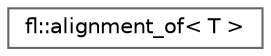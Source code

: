 digraph "Graphical Class Hierarchy"
{
 // INTERACTIVE_SVG=YES
 // LATEX_PDF_SIZE
  bgcolor="transparent";
  edge [fontname=Helvetica,fontsize=10,labelfontname=Helvetica,labelfontsize=10];
  node [fontname=Helvetica,fontsize=10,shape=box,height=0.2,width=0.4];
  rankdir="LR";
  Node0 [id="Node000000",label="fl::alignment_of\< T \>",height=0.2,width=0.4,color="grey40", fillcolor="white", style="filled",URL="$d0/db4/structfl_1_1alignment__of.html",tooltip=" "];
}
